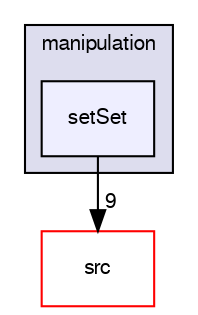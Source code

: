 digraph "applications/utilities/mesh/manipulation/setSet" {
  bgcolor=transparent;
  compound=true
  node [ fontsize="10", fontname="FreeSans"];
  edge [ labelfontsize="10", labelfontname="FreeSans"];
  subgraph clusterdir_15449a1ef4a09517cc5e2efa6b11565e {
    graph [ bgcolor="#ddddee", pencolor="black", label="manipulation" fontname="FreeSans", fontsize="10", URL="dir_15449a1ef4a09517cc5e2efa6b11565e.html"]
  dir_a7cff17b01cd6a5be83da96db1d82180 [shape=box, label="setSet", style="filled", fillcolor="#eeeeff", pencolor="black", URL="dir_a7cff17b01cd6a5be83da96db1d82180.html"];
  }
  dir_68267d1309a1af8e8297ef4c3efbcdba [shape=box label="src" color="red" URL="dir_68267d1309a1af8e8297ef4c3efbcdba.html"];
  dir_a7cff17b01cd6a5be83da96db1d82180->dir_68267d1309a1af8e8297ef4c3efbcdba [headlabel="9", labeldistance=1.5 headhref="dir_000426_000568.html"];
}
